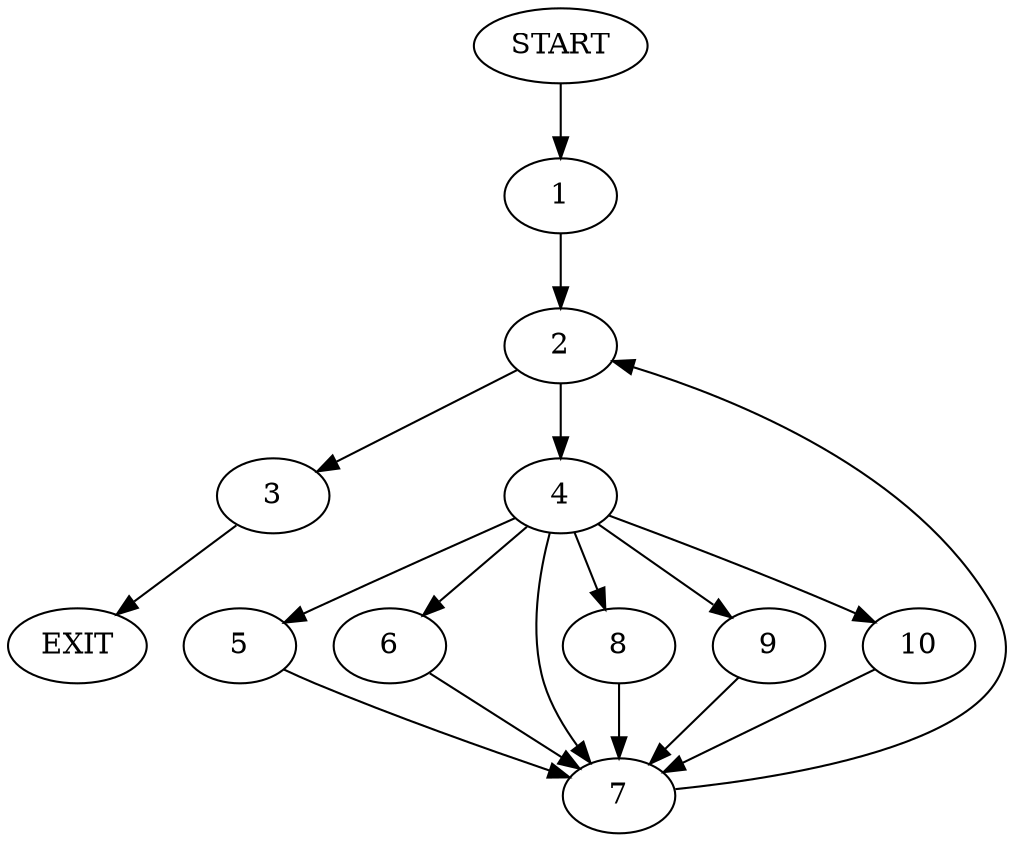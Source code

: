 digraph {
0 [label="START"]
11 [label="EXIT"]
0 -> 1
1 -> 2
2 -> 3
2 -> 4
4 -> 5
4 -> 6
4 -> 7
4 -> 8
4 -> 9
4 -> 10
3 -> 11
7 -> 2
8 -> 7
10 -> 7
5 -> 7
9 -> 7
6 -> 7
}
